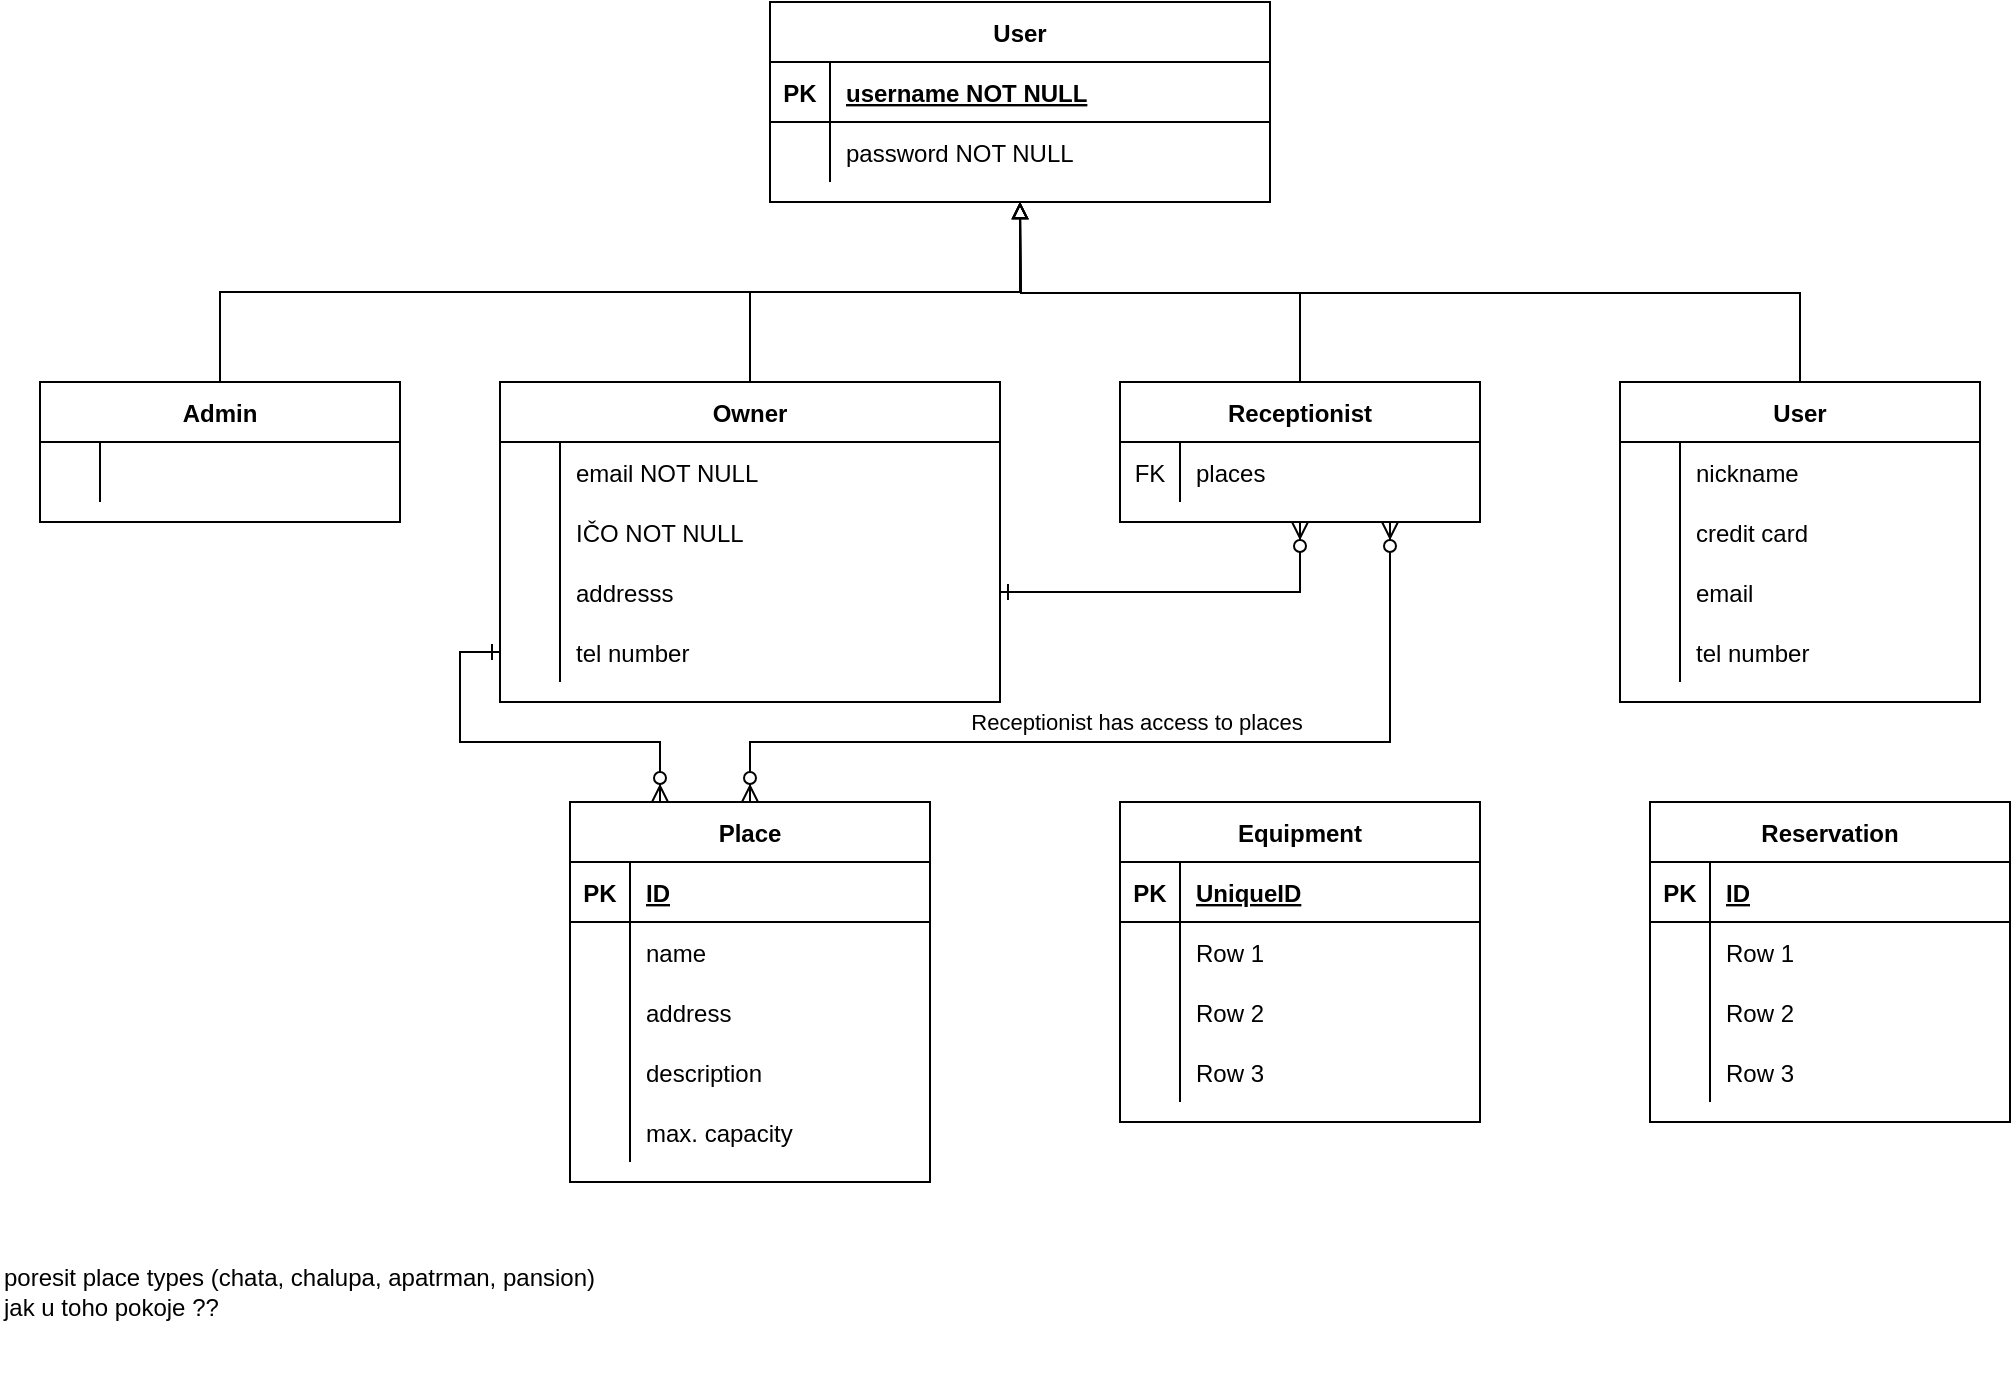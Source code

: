 <mxfile version="13.7.9" type="device"><diagram id="R2lEEEUBdFMjLlhIrx00" name="Page-1"><mxGraphModel dx="1302" dy="725" grid="1" gridSize="10" guides="1" tooltips="1" connect="1" arrows="1" fold="1" page="1" pageScale="1" pageWidth="1100" pageHeight="850" math="0" shadow="0" extFonts="Permanent Marker^https://fonts.googleapis.com/css?family=Permanent+Marker"><root><mxCell id="0"/><mxCell id="1" parent="0"/><mxCell id="C-vyLk0tnHw3VtMMgP7b-23" value="User" style="shape=table;startSize=30;container=1;collapsible=1;childLayout=tableLayout;fixedRows=1;rowLines=0;fontStyle=1;align=center;resizeLast=1;" parent="1" vertex="1"><mxGeometry x="425" y="30" width="250" height="100" as="geometry"/></mxCell><mxCell id="C-vyLk0tnHw3VtMMgP7b-24" value="" style="shape=partialRectangle;collapsible=0;dropTarget=0;pointerEvents=0;fillColor=none;points=[[0,0.5],[1,0.5]];portConstraint=eastwest;top=0;left=0;right=0;bottom=1;" parent="C-vyLk0tnHw3VtMMgP7b-23" vertex="1"><mxGeometry y="30" width="250" height="30" as="geometry"/></mxCell><mxCell id="C-vyLk0tnHw3VtMMgP7b-25" value="PK" style="shape=partialRectangle;overflow=hidden;connectable=0;fillColor=none;top=0;left=0;bottom=0;right=0;fontStyle=1;" parent="C-vyLk0tnHw3VtMMgP7b-24" vertex="1"><mxGeometry width="30" height="30" as="geometry"/></mxCell><mxCell id="C-vyLk0tnHw3VtMMgP7b-26" value="username NOT NULL" style="shape=partialRectangle;overflow=hidden;connectable=0;fillColor=none;top=0;left=0;bottom=0;right=0;align=left;spacingLeft=6;fontStyle=5;" parent="C-vyLk0tnHw3VtMMgP7b-24" vertex="1"><mxGeometry x="30" width="220" height="30" as="geometry"/></mxCell><mxCell id="C-vyLk0tnHw3VtMMgP7b-27" value="" style="shape=partialRectangle;collapsible=0;dropTarget=0;pointerEvents=0;fillColor=none;points=[[0,0.5],[1,0.5]];portConstraint=eastwest;top=0;left=0;right=0;bottom=0;" parent="C-vyLk0tnHw3VtMMgP7b-23" vertex="1"><mxGeometry y="60" width="250" height="30" as="geometry"/></mxCell><mxCell id="C-vyLk0tnHw3VtMMgP7b-28" value="" style="shape=partialRectangle;overflow=hidden;connectable=0;fillColor=none;top=0;left=0;bottom=0;right=0;" parent="C-vyLk0tnHw3VtMMgP7b-27" vertex="1"><mxGeometry width="30" height="30" as="geometry"/></mxCell><mxCell id="C-vyLk0tnHw3VtMMgP7b-29" value="password NOT NULL" style="shape=partialRectangle;overflow=hidden;connectable=0;fillColor=none;top=0;left=0;bottom=0;right=0;align=left;spacingLeft=6;" parent="C-vyLk0tnHw3VtMMgP7b-27" vertex="1"><mxGeometry x="30" width="220" height="30" as="geometry"/></mxCell><mxCell id="uuy_yRX0nydAE7C42SHI-100" style="edgeStyle=orthogonalEdgeStyle;rounded=0;orthogonalLoop=1;jettySize=auto;html=1;exitX=0.5;exitY=0;exitDx=0;exitDy=0;entryX=0.5;entryY=1;entryDx=0;entryDy=0;endArrow=block;endFill=0;" edge="1" parent="1" source="uuy_yRX0nydAE7C42SHI-1" target="C-vyLk0tnHw3VtMMgP7b-23"><mxGeometry relative="1" as="geometry"/></mxCell><mxCell id="uuy_yRX0nydAE7C42SHI-1" value="Admin" style="shape=table;startSize=30;container=1;collapsible=1;childLayout=tableLayout;fixedRows=1;rowLines=0;fontStyle=1;align=center;resizeLast=1;" vertex="1" parent="1"><mxGeometry x="60" y="220" width="180" height="70" as="geometry"/></mxCell><mxCell id="uuy_yRX0nydAE7C42SHI-5" value="" style="shape=partialRectangle;collapsible=0;dropTarget=0;pointerEvents=0;fillColor=none;top=0;left=0;bottom=0;right=0;points=[[0,0.5],[1,0.5]];portConstraint=eastwest;" vertex="1" parent="uuy_yRX0nydAE7C42SHI-1"><mxGeometry y="30" width="180" height="30" as="geometry"/></mxCell><mxCell id="uuy_yRX0nydAE7C42SHI-6" value="" style="shape=partialRectangle;connectable=0;fillColor=none;top=0;left=0;bottom=0;right=0;editable=1;overflow=hidden;" vertex="1" parent="uuy_yRX0nydAE7C42SHI-5"><mxGeometry width="30" height="30" as="geometry"/></mxCell><mxCell id="uuy_yRX0nydAE7C42SHI-7" value="" style="shape=partialRectangle;connectable=0;fillColor=none;top=0;left=0;bottom=0;right=0;align=left;spacingLeft=6;overflow=hidden;" vertex="1" parent="uuy_yRX0nydAE7C42SHI-5"><mxGeometry x="30" width="150" height="30" as="geometry"/></mxCell><mxCell id="uuy_yRX0nydAE7C42SHI-101" style="edgeStyle=orthogonalEdgeStyle;rounded=0;orthogonalLoop=1;jettySize=auto;html=1;exitX=0.5;exitY=0;exitDx=0;exitDy=0;entryX=0.5;entryY=1;entryDx=0;entryDy=0;endArrow=block;endFill=0;" edge="1" parent="1" source="C-vyLk0tnHw3VtMMgP7b-13" target="C-vyLk0tnHw3VtMMgP7b-23"><mxGeometry relative="1" as="geometry"/></mxCell><mxCell id="uuy_yRX0nydAE7C42SHI-169" style="edgeStyle=orthogonalEdgeStyle;rounded=0;orthogonalLoop=1;jettySize=auto;html=1;exitX=0;exitY=0.5;exitDx=0;exitDy=0;entryX=0.25;entryY=0;entryDx=0;entryDy=0;startArrow=ERone;startFill=0;endArrow=ERzeroToMany;endFill=1;" edge="1" parent="1" source="uuy_yRX0nydAE7C42SHI-160" target="uuy_yRX0nydAE7C42SHI-104"><mxGeometry relative="1" as="geometry"/></mxCell><mxCell id="C-vyLk0tnHw3VtMMgP7b-13" value="Owner" style="shape=table;startSize=30;container=1;collapsible=1;childLayout=tableLayout;fixedRows=1;rowLines=0;fontStyle=1;align=center;resizeLast=1;" parent="1" vertex="1"><mxGeometry x="290" y="220" width="250" height="160" as="geometry"/></mxCell><mxCell id="C-vyLk0tnHw3VtMMgP7b-17" value="" style="shape=partialRectangle;collapsible=0;dropTarget=0;pointerEvents=0;fillColor=none;points=[[0,0.5],[1,0.5]];portConstraint=eastwest;top=0;left=0;right=0;bottom=0;" parent="C-vyLk0tnHw3VtMMgP7b-13" vertex="1"><mxGeometry y="30" width="250" height="30" as="geometry"/></mxCell><mxCell id="C-vyLk0tnHw3VtMMgP7b-18" value="" style="shape=partialRectangle;overflow=hidden;connectable=0;fillColor=none;top=0;left=0;bottom=0;right=0;" parent="C-vyLk0tnHw3VtMMgP7b-17" vertex="1"><mxGeometry width="30" height="30" as="geometry"/></mxCell><mxCell id="C-vyLk0tnHw3VtMMgP7b-19" value="email NOT NULL" style="shape=partialRectangle;overflow=hidden;connectable=0;fillColor=none;top=0;left=0;bottom=0;right=0;align=left;spacingLeft=6;" parent="C-vyLk0tnHw3VtMMgP7b-17" vertex="1"><mxGeometry x="30" width="220" height="30" as="geometry"/></mxCell><mxCell id="C-vyLk0tnHw3VtMMgP7b-20" value="" style="shape=partialRectangle;collapsible=0;dropTarget=0;pointerEvents=0;fillColor=none;points=[[0,0.5],[1,0.5]];portConstraint=eastwest;top=0;left=0;right=0;bottom=0;" parent="C-vyLk0tnHw3VtMMgP7b-13" vertex="1"><mxGeometry y="60" width="250" height="30" as="geometry"/></mxCell><mxCell id="C-vyLk0tnHw3VtMMgP7b-21" value="" style="shape=partialRectangle;overflow=hidden;connectable=0;fillColor=none;top=0;left=0;bottom=0;right=0;" parent="C-vyLk0tnHw3VtMMgP7b-20" vertex="1"><mxGeometry width="30" height="30" as="geometry"/></mxCell><mxCell id="C-vyLk0tnHw3VtMMgP7b-22" value="IČO NOT NULL" style="shape=partialRectangle;overflow=hidden;connectable=0;fillColor=none;top=0;left=0;bottom=0;right=0;align=left;spacingLeft=6;" parent="C-vyLk0tnHw3VtMMgP7b-20" vertex="1"><mxGeometry x="30" width="220" height="30" as="geometry"/></mxCell><mxCell id="uuy_yRX0nydAE7C42SHI-97" style="shape=partialRectangle;collapsible=0;dropTarget=0;pointerEvents=0;fillColor=none;points=[[0,0.5],[1,0.5]];portConstraint=eastwest;top=0;left=0;right=0;bottom=0;" vertex="1" parent="C-vyLk0tnHw3VtMMgP7b-13"><mxGeometry y="90" width="250" height="30" as="geometry"/></mxCell><mxCell id="uuy_yRX0nydAE7C42SHI-98" style="shape=partialRectangle;overflow=hidden;connectable=0;fillColor=none;top=0;left=0;bottom=0;right=0;" vertex="1" parent="uuy_yRX0nydAE7C42SHI-97"><mxGeometry width="30" height="30" as="geometry"/></mxCell><mxCell id="uuy_yRX0nydAE7C42SHI-99" value="addresss" style="shape=partialRectangle;overflow=hidden;connectable=0;fillColor=none;top=0;left=0;bottom=0;right=0;align=left;spacingLeft=6;" vertex="1" parent="uuy_yRX0nydAE7C42SHI-97"><mxGeometry x="30" width="220" height="30" as="geometry"/></mxCell><mxCell id="uuy_yRX0nydAE7C42SHI-160" style="shape=partialRectangle;collapsible=0;dropTarget=0;pointerEvents=0;fillColor=none;points=[[0,0.5],[1,0.5]];portConstraint=eastwest;top=0;left=0;right=0;bottom=0;" vertex="1" parent="C-vyLk0tnHw3VtMMgP7b-13"><mxGeometry y="120" width="250" height="30" as="geometry"/></mxCell><mxCell id="uuy_yRX0nydAE7C42SHI-161" style="shape=partialRectangle;overflow=hidden;connectable=0;fillColor=none;top=0;left=0;bottom=0;right=0;" vertex="1" parent="uuy_yRX0nydAE7C42SHI-160"><mxGeometry width="30" height="30" as="geometry"/></mxCell><mxCell id="uuy_yRX0nydAE7C42SHI-162" value="tel number" style="shape=partialRectangle;overflow=hidden;connectable=0;fillColor=none;top=0;left=0;bottom=0;right=0;align=left;spacingLeft=6;" vertex="1" parent="uuy_yRX0nydAE7C42SHI-160"><mxGeometry x="30" width="220" height="30" as="geometry"/></mxCell><mxCell id="uuy_yRX0nydAE7C42SHI-102" style="edgeStyle=orthogonalEdgeStyle;rounded=0;orthogonalLoop=1;jettySize=auto;html=1;exitX=0.5;exitY=0;exitDx=0;exitDy=0;endArrow=block;endFill=0;" edge="1" parent="1" source="uuy_yRX0nydAE7C42SHI-68"><mxGeometry relative="1" as="geometry"><mxPoint x="550" y="130" as="targetPoint"/></mxGeometry></mxCell><mxCell id="uuy_yRX0nydAE7C42SHI-131" style="edgeStyle=orthogonalEdgeStyle;rounded=0;orthogonalLoop=1;jettySize=auto;html=1;exitX=0.75;exitY=1;exitDx=0;exitDy=0;entryX=0.5;entryY=0;entryDx=0;entryDy=0;startArrow=ERzeroToMany;startFill=1;endArrow=ERzeroToMany;endFill=1;" edge="1" parent="1" source="uuy_yRX0nydAE7C42SHI-68" target="uuy_yRX0nydAE7C42SHI-104"><mxGeometry relative="1" as="geometry"><Array as="points"><mxPoint x="735" y="400"/><mxPoint x="415" y="400"/></Array></mxGeometry></mxCell><mxCell id="uuy_yRX0nydAE7C42SHI-132" value="&lt;font style=&quot;font-size: 11px&quot;&gt;Receptionist has access to places&lt;br&gt;&lt;/font&gt;" style="edgeLabel;html=1;align=center;verticalAlign=middle;resizable=0;points=[];" vertex="1" connectable="0" parent="uuy_yRX0nydAE7C42SHI-131"><mxGeometry x="0.03" y="3" relative="1" as="geometry"><mxPoint y="-13" as="offset"/></mxGeometry></mxCell><mxCell id="uuy_yRX0nydAE7C42SHI-68" value="Receptionist" style="shape=table;startSize=30;container=1;collapsible=1;childLayout=tableLayout;fixedRows=1;rowLines=0;fontStyle=1;align=center;resizeLast=1;" vertex="1" parent="1"><mxGeometry x="600" y="220" width="180" height="70" as="geometry"/></mxCell><mxCell id="uuy_yRX0nydAE7C42SHI-78" value="" style="shape=partialRectangle;collapsible=0;dropTarget=0;pointerEvents=0;fillColor=none;top=0;left=0;bottom=0;right=0;points=[[0,0.5],[1,0.5]];portConstraint=eastwest;" vertex="1" parent="uuy_yRX0nydAE7C42SHI-68"><mxGeometry y="30" width="180" height="30" as="geometry"/></mxCell><mxCell id="uuy_yRX0nydAE7C42SHI-79" value="FK" style="shape=partialRectangle;connectable=0;fillColor=none;top=0;left=0;bottom=0;right=0;editable=1;overflow=hidden;" vertex="1" parent="uuy_yRX0nydAE7C42SHI-78"><mxGeometry width="30" height="30" as="geometry"/></mxCell><mxCell id="uuy_yRX0nydAE7C42SHI-80" value="places" style="shape=partialRectangle;connectable=0;fillColor=none;top=0;left=0;bottom=0;right=0;align=left;spacingLeft=6;overflow=hidden;" vertex="1" parent="uuy_yRX0nydAE7C42SHI-78"><mxGeometry x="30" width="150" height="30" as="geometry"/></mxCell><mxCell id="uuy_yRX0nydAE7C42SHI-103" style="edgeStyle=orthogonalEdgeStyle;rounded=0;orthogonalLoop=1;jettySize=auto;html=1;exitX=0.5;exitY=0;exitDx=0;exitDy=0;endArrow=block;endFill=0;" edge="1" parent="1" source="uuy_yRX0nydAE7C42SHI-81"><mxGeometry relative="1" as="geometry"><mxPoint x="550" y="130" as="targetPoint"/></mxGeometry></mxCell><mxCell id="uuy_yRX0nydAE7C42SHI-81" value="User" style="shape=table;startSize=30;container=1;collapsible=1;childLayout=tableLayout;fixedRows=1;rowLines=0;fontStyle=1;align=center;resizeLast=1;" vertex="1" parent="1"><mxGeometry x="850" y="220" width="180" height="160" as="geometry"/></mxCell><mxCell id="uuy_yRX0nydAE7C42SHI-91" value="" style="shape=partialRectangle;collapsible=0;dropTarget=0;pointerEvents=0;fillColor=none;top=0;left=0;bottom=0;right=0;points=[[0,0.5],[1,0.5]];portConstraint=eastwest;" vertex="1" parent="uuy_yRX0nydAE7C42SHI-81"><mxGeometry y="30" width="180" height="30" as="geometry"/></mxCell><mxCell id="uuy_yRX0nydAE7C42SHI-92" value="" style="shape=partialRectangle;connectable=0;fillColor=none;top=0;left=0;bottom=0;right=0;editable=1;overflow=hidden;" vertex="1" parent="uuy_yRX0nydAE7C42SHI-91"><mxGeometry width="30" height="30" as="geometry"/></mxCell><mxCell id="uuy_yRX0nydAE7C42SHI-93" value="nickname" style="shape=partialRectangle;connectable=0;fillColor=none;top=0;left=0;bottom=0;right=0;align=left;spacingLeft=6;overflow=hidden;" vertex="1" parent="uuy_yRX0nydAE7C42SHI-91"><mxGeometry x="30" width="150" height="30" as="geometry"/></mxCell><mxCell id="uuy_yRX0nydAE7C42SHI-94" style="shape=partialRectangle;collapsible=0;dropTarget=0;pointerEvents=0;fillColor=none;top=0;left=0;bottom=0;right=0;points=[[0,0.5],[1,0.5]];portConstraint=eastwest;" vertex="1" parent="uuy_yRX0nydAE7C42SHI-81"><mxGeometry y="60" width="180" height="30" as="geometry"/></mxCell><mxCell id="uuy_yRX0nydAE7C42SHI-95" style="shape=partialRectangle;connectable=0;fillColor=none;top=0;left=0;bottom=0;right=0;editable=1;overflow=hidden;" vertex="1" parent="uuy_yRX0nydAE7C42SHI-94"><mxGeometry width="30" height="30" as="geometry"/></mxCell><mxCell id="uuy_yRX0nydAE7C42SHI-96" value="credit card" style="shape=partialRectangle;connectable=0;fillColor=none;top=0;left=0;bottom=0;right=0;align=left;spacingLeft=6;overflow=hidden;" vertex="1" parent="uuy_yRX0nydAE7C42SHI-94"><mxGeometry x="30" width="150" height="30" as="geometry"/></mxCell><mxCell id="uuy_yRX0nydAE7C42SHI-163" style="shape=partialRectangle;collapsible=0;dropTarget=0;pointerEvents=0;fillColor=none;top=0;left=0;bottom=0;right=0;points=[[0,0.5],[1,0.5]];portConstraint=eastwest;" vertex="1" parent="uuy_yRX0nydAE7C42SHI-81"><mxGeometry y="90" width="180" height="30" as="geometry"/></mxCell><mxCell id="uuy_yRX0nydAE7C42SHI-164" style="shape=partialRectangle;connectable=0;fillColor=none;top=0;left=0;bottom=0;right=0;editable=1;overflow=hidden;" vertex="1" parent="uuy_yRX0nydAE7C42SHI-163"><mxGeometry width="30" height="30" as="geometry"/></mxCell><mxCell id="uuy_yRX0nydAE7C42SHI-165" value="email" style="shape=partialRectangle;connectable=0;fillColor=none;top=0;left=0;bottom=0;right=0;align=left;spacingLeft=6;overflow=hidden;" vertex="1" parent="uuy_yRX0nydAE7C42SHI-163"><mxGeometry x="30" width="150" height="30" as="geometry"/></mxCell><mxCell id="uuy_yRX0nydAE7C42SHI-166" style="shape=partialRectangle;collapsible=0;dropTarget=0;pointerEvents=0;fillColor=none;top=0;left=0;bottom=0;right=0;points=[[0,0.5],[1,0.5]];portConstraint=eastwest;" vertex="1" parent="uuy_yRX0nydAE7C42SHI-81"><mxGeometry y="120" width="180" height="30" as="geometry"/></mxCell><mxCell id="uuy_yRX0nydAE7C42SHI-167" style="shape=partialRectangle;connectable=0;fillColor=none;top=0;left=0;bottom=0;right=0;editable=1;overflow=hidden;" vertex="1" parent="uuy_yRX0nydAE7C42SHI-166"><mxGeometry width="30" height="30" as="geometry"/></mxCell><mxCell id="uuy_yRX0nydAE7C42SHI-168" value="tel number" style="shape=partialRectangle;connectable=0;fillColor=none;top=0;left=0;bottom=0;right=0;align=left;spacingLeft=6;overflow=hidden;" vertex="1" parent="uuy_yRX0nydAE7C42SHI-166"><mxGeometry x="30" width="150" height="30" as="geometry"/></mxCell><mxCell id="uuy_yRX0nydAE7C42SHI-117" style="edgeStyle=orthogonalEdgeStyle;rounded=0;orthogonalLoop=1;jettySize=auto;html=1;exitX=1;exitY=0.5;exitDx=0;exitDy=0;entryX=0.5;entryY=1;entryDx=0;entryDy=0;endArrow=ERzeroToMany;endFill=1;startArrow=ERone;startFill=0;" edge="1" parent="1" source="uuy_yRX0nydAE7C42SHI-97" target="uuy_yRX0nydAE7C42SHI-68"><mxGeometry relative="1" as="geometry"/></mxCell><mxCell id="uuy_yRX0nydAE7C42SHI-104" value="Place" style="shape=table;startSize=30;container=1;collapsible=1;childLayout=tableLayout;fixedRows=1;rowLines=0;fontStyle=1;align=center;resizeLast=1;" vertex="1" parent="1"><mxGeometry x="325" y="430" width="180" height="190" as="geometry"/></mxCell><mxCell id="uuy_yRX0nydAE7C42SHI-105" value="" style="shape=partialRectangle;collapsible=0;dropTarget=0;pointerEvents=0;fillColor=none;top=0;left=0;bottom=1;right=0;points=[[0,0.5],[1,0.5]];portConstraint=eastwest;" vertex="1" parent="uuy_yRX0nydAE7C42SHI-104"><mxGeometry y="30" width="180" height="30" as="geometry"/></mxCell><mxCell id="uuy_yRX0nydAE7C42SHI-106" value="PK" style="shape=partialRectangle;connectable=0;fillColor=none;top=0;left=0;bottom=0;right=0;fontStyle=1;overflow=hidden;" vertex="1" parent="uuy_yRX0nydAE7C42SHI-105"><mxGeometry width="30" height="30" as="geometry"/></mxCell><mxCell id="uuy_yRX0nydAE7C42SHI-107" value="ID" style="shape=partialRectangle;connectable=0;fillColor=none;top=0;left=0;bottom=0;right=0;align=left;spacingLeft=6;fontStyle=5;overflow=hidden;" vertex="1" parent="uuy_yRX0nydAE7C42SHI-105"><mxGeometry x="30" width="150" height="30" as="geometry"/></mxCell><mxCell id="uuy_yRX0nydAE7C42SHI-108" value="" style="shape=partialRectangle;collapsible=0;dropTarget=0;pointerEvents=0;fillColor=none;top=0;left=0;bottom=0;right=0;points=[[0,0.5],[1,0.5]];portConstraint=eastwest;" vertex="1" parent="uuy_yRX0nydAE7C42SHI-104"><mxGeometry y="60" width="180" height="30" as="geometry"/></mxCell><mxCell id="uuy_yRX0nydAE7C42SHI-109" value="" style="shape=partialRectangle;connectable=0;fillColor=none;top=0;left=0;bottom=0;right=0;editable=1;overflow=hidden;" vertex="1" parent="uuy_yRX0nydAE7C42SHI-108"><mxGeometry width="30" height="30" as="geometry"/></mxCell><mxCell id="uuy_yRX0nydAE7C42SHI-110" value="name" style="shape=partialRectangle;connectable=0;fillColor=none;top=0;left=0;bottom=0;right=0;align=left;spacingLeft=6;overflow=hidden;" vertex="1" parent="uuy_yRX0nydAE7C42SHI-108"><mxGeometry x="30" width="150" height="30" as="geometry"/></mxCell><mxCell id="uuy_yRX0nydAE7C42SHI-111" value="" style="shape=partialRectangle;collapsible=0;dropTarget=0;pointerEvents=0;fillColor=none;top=0;left=0;bottom=0;right=0;points=[[0,0.5],[1,0.5]];portConstraint=eastwest;" vertex="1" parent="uuy_yRX0nydAE7C42SHI-104"><mxGeometry y="90" width="180" height="30" as="geometry"/></mxCell><mxCell id="uuy_yRX0nydAE7C42SHI-112" value="" style="shape=partialRectangle;connectable=0;fillColor=none;top=0;left=0;bottom=0;right=0;editable=1;overflow=hidden;" vertex="1" parent="uuy_yRX0nydAE7C42SHI-111"><mxGeometry width="30" height="30" as="geometry"/></mxCell><mxCell id="uuy_yRX0nydAE7C42SHI-113" value="address" style="shape=partialRectangle;connectable=0;fillColor=none;top=0;left=0;bottom=0;right=0;align=left;spacingLeft=6;overflow=hidden;" vertex="1" parent="uuy_yRX0nydAE7C42SHI-111"><mxGeometry x="30" width="150" height="30" as="geometry"/></mxCell><mxCell id="uuy_yRX0nydAE7C42SHI-170" style="shape=partialRectangle;collapsible=0;dropTarget=0;pointerEvents=0;fillColor=none;top=0;left=0;bottom=0;right=0;points=[[0,0.5],[1,0.5]];portConstraint=eastwest;" vertex="1" parent="uuy_yRX0nydAE7C42SHI-104"><mxGeometry y="120" width="180" height="30" as="geometry"/></mxCell><mxCell id="uuy_yRX0nydAE7C42SHI-171" style="shape=partialRectangle;connectable=0;fillColor=none;top=0;left=0;bottom=0;right=0;editable=1;overflow=hidden;" vertex="1" parent="uuy_yRX0nydAE7C42SHI-170"><mxGeometry width="30" height="30" as="geometry"/></mxCell><mxCell id="uuy_yRX0nydAE7C42SHI-172" value="description" style="shape=partialRectangle;connectable=0;fillColor=none;top=0;left=0;bottom=0;right=0;align=left;spacingLeft=6;overflow=hidden;" vertex="1" parent="uuy_yRX0nydAE7C42SHI-170"><mxGeometry x="30" width="150" height="30" as="geometry"/></mxCell><mxCell id="uuy_yRX0nydAE7C42SHI-114" value="" style="shape=partialRectangle;collapsible=0;dropTarget=0;pointerEvents=0;fillColor=none;top=0;left=0;bottom=0;right=0;points=[[0,0.5],[1,0.5]];portConstraint=eastwest;" vertex="1" parent="uuy_yRX0nydAE7C42SHI-104"><mxGeometry y="150" width="180" height="30" as="geometry"/></mxCell><mxCell id="uuy_yRX0nydAE7C42SHI-115" value="" style="shape=partialRectangle;connectable=0;fillColor=none;top=0;left=0;bottom=0;right=0;editable=1;overflow=hidden;" vertex="1" parent="uuy_yRX0nydAE7C42SHI-114"><mxGeometry width="30" height="30" as="geometry"/></mxCell><mxCell id="uuy_yRX0nydAE7C42SHI-116" value="max. capacity" style="shape=partialRectangle;connectable=0;fillColor=none;top=0;left=0;bottom=0;right=0;align=left;spacingLeft=6;overflow=hidden;" vertex="1" parent="uuy_yRX0nydAE7C42SHI-114"><mxGeometry x="30" width="150" height="30" as="geometry"/></mxCell><mxCell id="uuy_yRX0nydAE7C42SHI-133" value="Reservation" style="shape=table;startSize=30;container=1;collapsible=1;childLayout=tableLayout;fixedRows=1;rowLines=0;fontStyle=1;align=center;resizeLast=1;" vertex="1" parent="1"><mxGeometry x="865" y="430" width="180" height="160" as="geometry"/></mxCell><mxCell id="uuy_yRX0nydAE7C42SHI-134" value="" style="shape=partialRectangle;collapsible=0;dropTarget=0;pointerEvents=0;fillColor=none;top=0;left=0;bottom=1;right=0;points=[[0,0.5],[1,0.5]];portConstraint=eastwest;" vertex="1" parent="uuy_yRX0nydAE7C42SHI-133"><mxGeometry y="30" width="180" height="30" as="geometry"/></mxCell><mxCell id="uuy_yRX0nydAE7C42SHI-135" value="PK" style="shape=partialRectangle;connectable=0;fillColor=none;top=0;left=0;bottom=0;right=0;fontStyle=1;overflow=hidden;" vertex="1" parent="uuy_yRX0nydAE7C42SHI-134"><mxGeometry width="30" height="30" as="geometry"/></mxCell><mxCell id="uuy_yRX0nydAE7C42SHI-136" value="ID" style="shape=partialRectangle;connectable=0;fillColor=none;top=0;left=0;bottom=0;right=0;align=left;spacingLeft=6;fontStyle=5;overflow=hidden;" vertex="1" parent="uuy_yRX0nydAE7C42SHI-134"><mxGeometry x="30" width="150" height="30" as="geometry"/></mxCell><mxCell id="uuy_yRX0nydAE7C42SHI-137" value="" style="shape=partialRectangle;collapsible=0;dropTarget=0;pointerEvents=0;fillColor=none;top=0;left=0;bottom=0;right=0;points=[[0,0.5],[1,0.5]];portConstraint=eastwest;" vertex="1" parent="uuy_yRX0nydAE7C42SHI-133"><mxGeometry y="60" width="180" height="30" as="geometry"/></mxCell><mxCell id="uuy_yRX0nydAE7C42SHI-138" value="" style="shape=partialRectangle;connectable=0;fillColor=none;top=0;left=0;bottom=0;right=0;editable=1;overflow=hidden;" vertex="1" parent="uuy_yRX0nydAE7C42SHI-137"><mxGeometry width="30" height="30" as="geometry"/></mxCell><mxCell id="uuy_yRX0nydAE7C42SHI-139" value="Row 1" style="shape=partialRectangle;connectable=0;fillColor=none;top=0;left=0;bottom=0;right=0;align=left;spacingLeft=6;overflow=hidden;" vertex="1" parent="uuy_yRX0nydAE7C42SHI-137"><mxGeometry x="30" width="150" height="30" as="geometry"/></mxCell><mxCell id="uuy_yRX0nydAE7C42SHI-140" value="" style="shape=partialRectangle;collapsible=0;dropTarget=0;pointerEvents=0;fillColor=none;top=0;left=0;bottom=0;right=0;points=[[0,0.5],[1,0.5]];portConstraint=eastwest;" vertex="1" parent="uuy_yRX0nydAE7C42SHI-133"><mxGeometry y="90" width="180" height="30" as="geometry"/></mxCell><mxCell id="uuy_yRX0nydAE7C42SHI-141" value="" style="shape=partialRectangle;connectable=0;fillColor=none;top=0;left=0;bottom=0;right=0;editable=1;overflow=hidden;" vertex="1" parent="uuy_yRX0nydAE7C42SHI-140"><mxGeometry width="30" height="30" as="geometry"/></mxCell><mxCell id="uuy_yRX0nydAE7C42SHI-142" value="Row 2" style="shape=partialRectangle;connectable=0;fillColor=none;top=0;left=0;bottom=0;right=0;align=left;spacingLeft=6;overflow=hidden;" vertex="1" parent="uuy_yRX0nydAE7C42SHI-140"><mxGeometry x="30" width="150" height="30" as="geometry"/></mxCell><mxCell id="uuy_yRX0nydAE7C42SHI-143" value="" style="shape=partialRectangle;collapsible=0;dropTarget=0;pointerEvents=0;fillColor=none;top=0;left=0;bottom=0;right=0;points=[[0,0.5],[1,0.5]];portConstraint=eastwest;" vertex="1" parent="uuy_yRX0nydAE7C42SHI-133"><mxGeometry y="120" width="180" height="30" as="geometry"/></mxCell><mxCell id="uuy_yRX0nydAE7C42SHI-144" value="" style="shape=partialRectangle;connectable=0;fillColor=none;top=0;left=0;bottom=0;right=0;editable=1;overflow=hidden;" vertex="1" parent="uuy_yRX0nydAE7C42SHI-143"><mxGeometry width="30" height="30" as="geometry"/></mxCell><mxCell id="uuy_yRX0nydAE7C42SHI-145" value="Row 3" style="shape=partialRectangle;connectable=0;fillColor=none;top=0;left=0;bottom=0;right=0;align=left;spacingLeft=6;overflow=hidden;" vertex="1" parent="uuy_yRX0nydAE7C42SHI-143"><mxGeometry x="30" width="150" height="30" as="geometry"/></mxCell><mxCell id="uuy_yRX0nydAE7C42SHI-146" value="&lt;div align=&quot;left&quot;&gt;poresit place types (chata, chalupa, apatrman, pansion)&lt;/div&gt;&lt;div align=&quot;left&quot;&gt;jak u toho pokoje ??&lt;br&gt;&lt;/div&gt;" style="text;html=1;strokeColor=none;fillColor=none;align=left;verticalAlign=middle;whiteSpace=wrap;rounded=0;" vertex="1" parent="1"><mxGeometry x="40" y="630" width="510" height="90" as="geometry"/></mxCell><mxCell id="uuy_yRX0nydAE7C42SHI-147" value="Equipment" style="shape=table;startSize=30;container=1;collapsible=1;childLayout=tableLayout;fixedRows=1;rowLines=0;fontStyle=1;align=center;resizeLast=1;" vertex="1" parent="1"><mxGeometry x="600" y="430" width="180" height="160" as="geometry"/></mxCell><mxCell id="uuy_yRX0nydAE7C42SHI-148" value="" style="shape=partialRectangle;collapsible=0;dropTarget=0;pointerEvents=0;fillColor=none;top=0;left=0;bottom=1;right=0;points=[[0,0.5],[1,0.5]];portConstraint=eastwest;" vertex="1" parent="uuy_yRX0nydAE7C42SHI-147"><mxGeometry y="30" width="180" height="30" as="geometry"/></mxCell><mxCell id="uuy_yRX0nydAE7C42SHI-149" value="PK" style="shape=partialRectangle;connectable=0;fillColor=none;top=0;left=0;bottom=0;right=0;fontStyle=1;overflow=hidden;" vertex="1" parent="uuy_yRX0nydAE7C42SHI-148"><mxGeometry width="30" height="30" as="geometry"/></mxCell><mxCell id="uuy_yRX0nydAE7C42SHI-150" value="UniqueID" style="shape=partialRectangle;connectable=0;fillColor=none;top=0;left=0;bottom=0;right=0;align=left;spacingLeft=6;fontStyle=5;overflow=hidden;" vertex="1" parent="uuy_yRX0nydAE7C42SHI-148"><mxGeometry x="30" width="150" height="30" as="geometry"/></mxCell><mxCell id="uuy_yRX0nydAE7C42SHI-151" value="" style="shape=partialRectangle;collapsible=0;dropTarget=0;pointerEvents=0;fillColor=none;top=0;left=0;bottom=0;right=0;points=[[0,0.5],[1,0.5]];portConstraint=eastwest;" vertex="1" parent="uuy_yRX0nydAE7C42SHI-147"><mxGeometry y="60" width="180" height="30" as="geometry"/></mxCell><mxCell id="uuy_yRX0nydAE7C42SHI-152" value="" style="shape=partialRectangle;connectable=0;fillColor=none;top=0;left=0;bottom=0;right=0;editable=1;overflow=hidden;" vertex="1" parent="uuy_yRX0nydAE7C42SHI-151"><mxGeometry width="30" height="30" as="geometry"/></mxCell><mxCell id="uuy_yRX0nydAE7C42SHI-153" value="Row 1" style="shape=partialRectangle;connectable=0;fillColor=none;top=0;left=0;bottom=0;right=0;align=left;spacingLeft=6;overflow=hidden;" vertex="1" parent="uuy_yRX0nydAE7C42SHI-151"><mxGeometry x="30" width="150" height="30" as="geometry"/></mxCell><mxCell id="uuy_yRX0nydAE7C42SHI-154" value="" style="shape=partialRectangle;collapsible=0;dropTarget=0;pointerEvents=0;fillColor=none;top=0;left=0;bottom=0;right=0;points=[[0,0.5],[1,0.5]];portConstraint=eastwest;" vertex="1" parent="uuy_yRX0nydAE7C42SHI-147"><mxGeometry y="90" width="180" height="30" as="geometry"/></mxCell><mxCell id="uuy_yRX0nydAE7C42SHI-155" value="" style="shape=partialRectangle;connectable=0;fillColor=none;top=0;left=0;bottom=0;right=0;editable=1;overflow=hidden;" vertex="1" parent="uuy_yRX0nydAE7C42SHI-154"><mxGeometry width="30" height="30" as="geometry"/></mxCell><mxCell id="uuy_yRX0nydAE7C42SHI-156" value="Row 2" style="shape=partialRectangle;connectable=0;fillColor=none;top=0;left=0;bottom=0;right=0;align=left;spacingLeft=6;overflow=hidden;" vertex="1" parent="uuy_yRX0nydAE7C42SHI-154"><mxGeometry x="30" width="150" height="30" as="geometry"/></mxCell><mxCell id="uuy_yRX0nydAE7C42SHI-157" value="" style="shape=partialRectangle;collapsible=0;dropTarget=0;pointerEvents=0;fillColor=none;top=0;left=0;bottom=0;right=0;points=[[0,0.5],[1,0.5]];portConstraint=eastwest;" vertex="1" parent="uuy_yRX0nydAE7C42SHI-147"><mxGeometry y="120" width="180" height="30" as="geometry"/></mxCell><mxCell id="uuy_yRX0nydAE7C42SHI-158" value="" style="shape=partialRectangle;connectable=0;fillColor=none;top=0;left=0;bottom=0;right=0;editable=1;overflow=hidden;" vertex="1" parent="uuy_yRX0nydAE7C42SHI-157"><mxGeometry width="30" height="30" as="geometry"/></mxCell><mxCell id="uuy_yRX0nydAE7C42SHI-159" value="Row 3" style="shape=partialRectangle;connectable=0;fillColor=none;top=0;left=0;bottom=0;right=0;align=left;spacingLeft=6;overflow=hidden;" vertex="1" parent="uuy_yRX0nydAE7C42SHI-157"><mxGeometry x="30" width="150" height="30" as="geometry"/></mxCell></root></mxGraphModel></diagram></mxfile>
